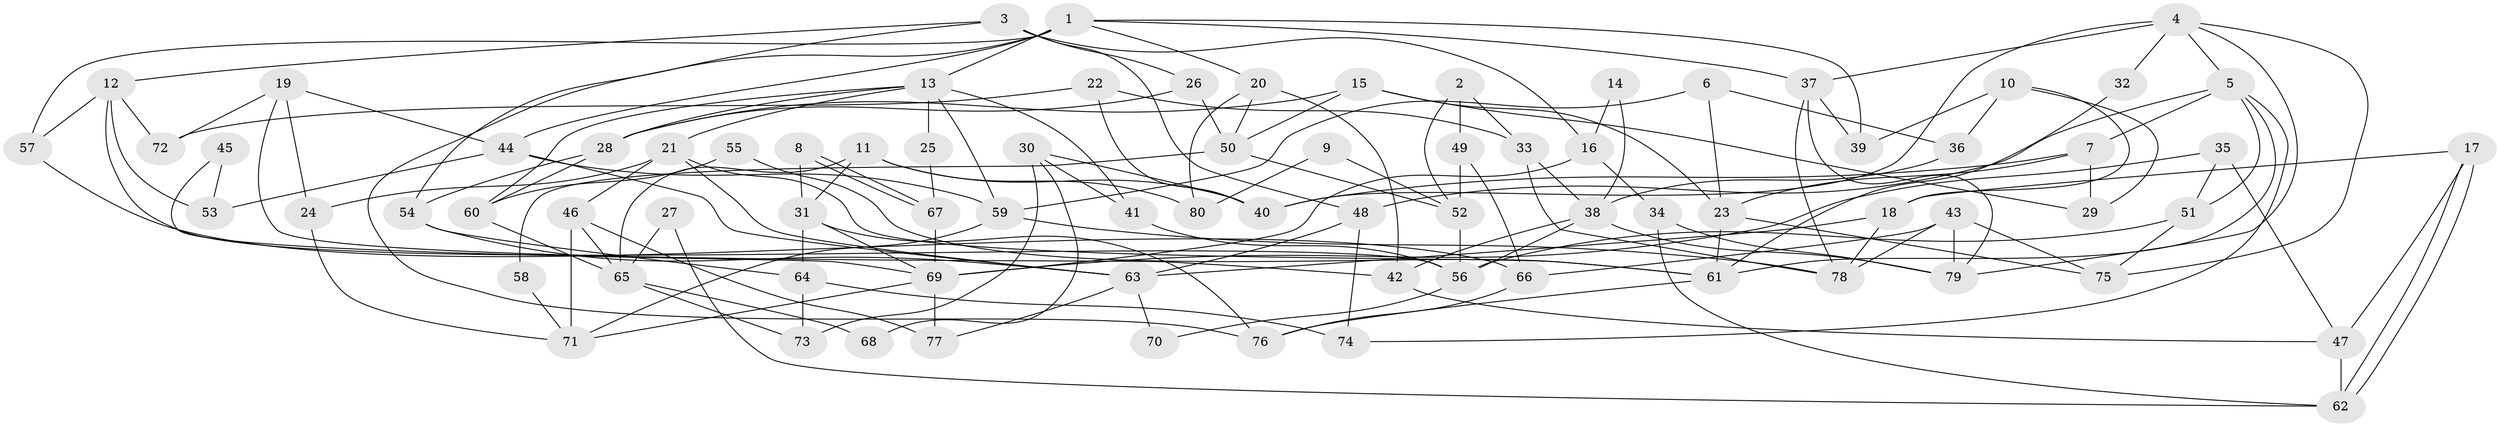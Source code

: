 // Generated by graph-tools (version 1.1) at 2025/02/03/09/25 03:02:08]
// undirected, 80 vertices, 160 edges
graph export_dot {
graph [start="1"]
  node [color=gray90,style=filled];
  1;
  2;
  3;
  4;
  5;
  6;
  7;
  8;
  9;
  10;
  11;
  12;
  13;
  14;
  15;
  16;
  17;
  18;
  19;
  20;
  21;
  22;
  23;
  24;
  25;
  26;
  27;
  28;
  29;
  30;
  31;
  32;
  33;
  34;
  35;
  36;
  37;
  38;
  39;
  40;
  41;
  42;
  43;
  44;
  45;
  46;
  47;
  48;
  49;
  50;
  51;
  52;
  53;
  54;
  55;
  56;
  57;
  58;
  59;
  60;
  61;
  62;
  63;
  64;
  65;
  66;
  67;
  68;
  69;
  70;
  71;
  72;
  73;
  74;
  75;
  76;
  77;
  78;
  79;
  80;
  1 -- 37;
  1 -- 13;
  1 -- 20;
  1 -- 39;
  1 -- 44;
  1 -- 57;
  1 -- 76;
  2 -- 33;
  2 -- 49;
  2 -- 52;
  3 -- 48;
  3 -- 54;
  3 -- 12;
  3 -- 16;
  3 -- 26;
  4 -- 75;
  4 -- 40;
  4 -- 5;
  4 -- 32;
  4 -- 37;
  4 -- 79;
  5 -- 48;
  5 -- 7;
  5 -- 51;
  5 -- 61;
  5 -- 74;
  6 -- 23;
  6 -- 36;
  6 -- 59;
  7 -- 23;
  7 -- 29;
  7 -- 40;
  8 -- 67;
  8 -- 67;
  8 -- 31;
  9 -- 80;
  9 -- 52;
  10 -- 39;
  10 -- 29;
  10 -- 18;
  10 -- 36;
  11 -- 31;
  11 -- 65;
  11 -- 40;
  11 -- 80;
  12 -- 56;
  12 -- 53;
  12 -- 57;
  12 -- 72;
  13 -- 21;
  13 -- 59;
  13 -- 25;
  13 -- 28;
  13 -- 41;
  13 -- 60;
  14 -- 38;
  14 -- 16;
  15 -- 50;
  15 -- 28;
  15 -- 23;
  15 -- 29;
  16 -- 34;
  16 -- 69;
  17 -- 18;
  17 -- 62;
  17 -- 62;
  17 -- 47;
  18 -- 63;
  18 -- 78;
  19 -- 44;
  19 -- 42;
  19 -- 24;
  19 -- 72;
  20 -- 42;
  20 -- 50;
  20 -- 80;
  21 -- 63;
  21 -- 61;
  21 -- 24;
  21 -- 46;
  22 -- 72;
  22 -- 40;
  22 -- 33;
  23 -- 61;
  23 -- 75;
  24 -- 71;
  25 -- 67;
  26 -- 28;
  26 -- 50;
  27 -- 62;
  27 -- 65;
  28 -- 54;
  28 -- 60;
  30 -- 41;
  30 -- 40;
  30 -- 68;
  30 -- 73;
  31 -- 76;
  31 -- 69;
  31 -- 64;
  32 -- 61;
  33 -- 78;
  33 -- 38;
  34 -- 62;
  34 -- 79;
  35 -- 51;
  35 -- 69;
  35 -- 47;
  36 -- 38;
  37 -- 78;
  37 -- 39;
  37 -- 79;
  38 -- 79;
  38 -- 42;
  38 -- 56;
  41 -- 56;
  42 -- 47;
  43 -- 79;
  43 -- 75;
  43 -- 66;
  43 -- 78;
  44 -- 59;
  44 -- 53;
  44 -- 63;
  45 -- 69;
  45 -- 53;
  46 -- 71;
  46 -- 65;
  46 -- 77;
  47 -- 62;
  48 -- 63;
  48 -- 74;
  49 -- 52;
  49 -- 66;
  50 -- 52;
  50 -- 58;
  51 -- 56;
  51 -- 75;
  52 -- 56;
  54 -- 64;
  54 -- 63;
  55 -- 60;
  55 -- 61;
  56 -- 70;
  57 -- 66;
  58 -- 71;
  59 -- 78;
  59 -- 71;
  60 -- 65;
  61 -- 76;
  63 -- 77;
  63 -- 70;
  64 -- 73;
  64 -- 74;
  65 -- 68;
  65 -- 73;
  66 -- 76;
  67 -- 69;
  69 -- 71;
  69 -- 77;
}
